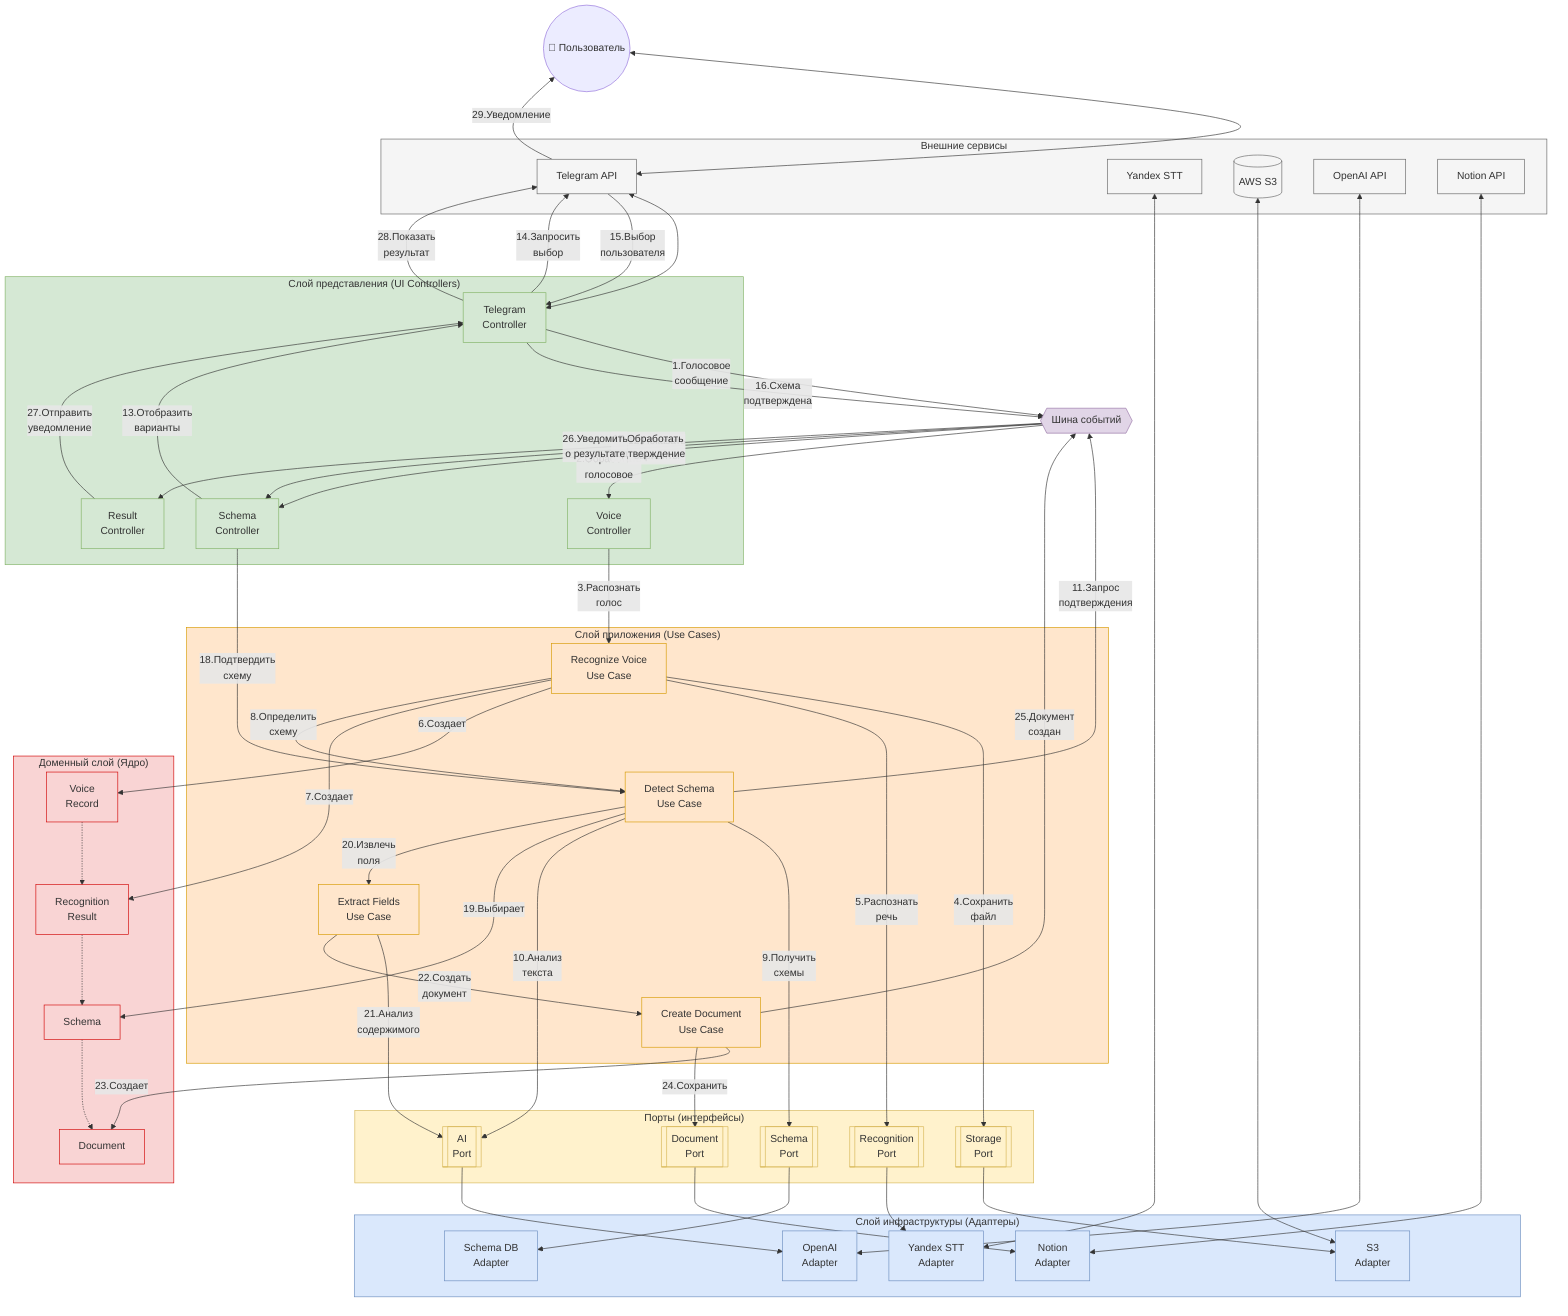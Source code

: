 flowchart TB
    %% Основной пользователь
    User((👤 Пользователь))
    
    %% Направление для всех подграфов - сверху вниз
    
    %% Внешние сервисы (верхний уровень)
    subgraph ExternalServices["Внешние сервисы"]
        direction LR
        TelegramAPI[Telegram API]
        YandexSTT[Yandex STT]
        S3[(AWS S3)]
        OpenAI[OpenAI API]
        NotionAPI[Notion API]
    end
    
    %% Слой адаптеров - UI Controllers
    subgraph UIControllers["Слой представления (UI Controllers)"]
        direction LR
        TelegramController[Telegram<br>Controller]
        VoiceController[Voice<br>Controller]
        SchemaController[Schema<br>Controller]
        ResultController[Result<br>Controller]
    end
    
    %% Слой адаптеров - External Adapters
    subgraph ExternalAdapters["Слой инфраструктуры (Адаптеры)"]
        direction LR
        YandexSTTAdapter[Yandex STT<br>Adapter]
        S3Adapter[S3<br>Adapter]
        SchemaDBAdapter[Schema DB<br>Adapter]
        OpenAIAdapter[OpenAI<br>Adapter]
        NotionAdapter[Notion<br>Adapter]
    end
    
    %% Слой приложения - Use Cases
    subgraph ApplicationLayer["Слой приложения (Use Cases)"]
        direction LR
        RecognizeVoiceUseCase[Recognize Voice<br>Use Case]
        DetectSchemaUseCase[Detect Schema<br>Use Case]
        ExtractFieldsUseCase[Extract Fields<br>Use Case]
        CreateDocumentUseCase[Create Document<br>Use Case]
    end
    
    %% Порты приложения
    subgraph Ports["Порты (интерфейсы)"]
        direction LR
        StoragePort[[Storage<br>Port]]
        RecognitionPort[[Recognition<br>Port]]
        SchemaPort[[Schema<br>Port]]
        AIPort[[AI<br>Port]]
        DocumentPort[[Document<br>Port]]
    end
    
    %% Доменный слой (центр архитектуры)
    subgraph DomainLayer["Доменный слой (Ядро)"]
        direction LR
        VoiceRecord[Voice<br>Record]
        RecognitionResult[Recognition<br>Result]
        Schema[Schema]
        Document[Document]
    end
    
    %% Шина событий (отдельно)
    EventBus{{"Шина событий"}}
    
    %% Взаимодействие с пользователем
    User <--> TelegramAPI
    
    %% Связи внешних сервисов с адаптерами
    TelegramAPI <--> TelegramController
    YandexSTT <--> YandexSTTAdapter
    S3 <--> S3Adapter
    OpenAI <--> OpenAIAdapter
    NotionAPI <--> NotionAdapter
    
    %% Связи UI контроллеров с событиями и use cases
    TelegramController -->|"1.Голосовое<br>сообщение"| EventBus
    EventBus -->|"2.Обработать<br>голосовое"| VoiceController
    VoiceController -->|"3.Распознать<br>голос"| RecognizeVoiceUseCase
    
    %% Связи Use Cases с портами
    RecognizeVoiceUseCase -->|"4.Сохранить<br>файл"| StoragePort
    RecognizeVoiceUseCase -->|"5.Распознать<br>речь"| RecognitionPort
    
    %% Связи портов с адаптерами
    StoragePort --> S3Adapter
    RecognitionPort --> YandexSTTAdapter
    
    %% Работа с доменными моделями
    RecognizeVoiceUseCase -->|"6.Создает"| VoiceRecord
    RecognizeVoiceUseCase -->|"7.Создает"| RecognitionResult
    
    %% Переход к определению схемы
    RecognizeVoiceUseCase -->|"8.Определить<br>схему"| DetectSchemaUseCase
    
    %% Взаимодействие с портами для определения схемы
    DetectSchemaUseCase -->|"9.Получить<br>схемы"| SchemaPort
    DetectSchemaUseCase -->|"10.Анализ<br>текста"| AIPort
    
    %% Связи портов с адаптерами для определения схемы
    SchemaPort --> SchemaDBAdapter
    AIPort --> OpenAIAdapter
    
    %% Подтверждение схемы через UI
    DetectSchemaUseCase -->|"11.Запрос<br>подтверждения"| EventBus
    EventBus -->|"12.Показать<br>варианты"| SchemaController
    SchemaController -->|"13.Отобразить<br>варианты"| TelegramController
    TelegramController -->|"14.Запросить<br>выбор"| TelegramAPI
    
    %% Получение подтверждения от пользователя
    TelegramAPI -->|"15.Выбор<br>пользователя"| TelegramController
    TelegramController -->|"16.Схема<br>подтверждена"| EventBus
    EventBus -->|"17.Обработать<br>подтверждение"| SchemaController
    SchemaController -->|"18.Подтвердить<br>схему"| DetectSchemaUseCase
    
    %% Работа с доменной моделью схемы
    DetectSchemaUseCase -->|"19.Выбирает"| Schema
    
    %% Извлечение полей и создание документа
    DetectSchemaUseCase -->|"20.Извлечь<br>поля"| ExtractFieldsUseCase
    ExtractFieldsUseCase -->|"21.Анализ<br>содержимого"| AIPort
    ExtractFieldsUseCase -->|"22.Создать<br>документ"| CreateDocumentUseCase
    
    %% Создание документа и сохранение в Notion
    CreateDocumentUseCase -->|"23.Создает"| Document
    CreateDocumentUseCase -->|"24.Сохранить"| DocumentPort
    DocumentPort --> NotionAdapter
    
    %% Уведомление о результате
    CreateDocumentUseCase -->|"25.Документ<br>создан"| EventBus
    EventBus -->|"26.Уведомить<br>о результате"| ResultController
    ResultController -->|"27.Отправить<br>уведомление"| TelegramController
    TelegramController -->|"28.Показать<br>результат"| TelegramAPI
    TelegramAPI -->|"29.Уведомление"| User
    
    %% Неявные связи между доменными моделями (отношения)
    VoiceRecord -.-> RecognitionResult
    RecognitionResult -.-> Schema
    Schema -.-> Document
    
    %% Стили слоев
    classDef domainLayer fill:#f9d4d4,stroke:#d10505,color:#333
    classDef applicationLayer fill:#ffe6cc,stroke:#d79b00,color:#333
    classDef portsLayer fill:#fff2cc,stroke:#d6b656,color:#333
    classDef adaptersLayer fill:#dae8fc,stroke:#6c8ebf,color:#333
    classDef uiLayer fill:#d5e8d4,stroke:#82b366,color:#333
    classDef externalLayer fill:#f5f5f5,stroke:#666666,color:#333
    classDef eventBusStyle fill:#e1d5e7,stroke:#9673a6,color:#333
    
    class DomainLayer,VoiceRecord,RecognitionResult,Schema,Document domainLayer
    class ApplicationLayer,RecognizeVoiceUseCase,DetectSchemaUseCase,ExtractFieldsUseCase,CreateDocumentUseCase applicationLayer
    class Ports,StoragePort,RecognitionPort,SchemaPort,AIPort,DocumentPort portsLayer
    class ExternalAdapters,YandexSTTAdapter,S3Adapter,SchemaDBAdapter,OpenAIAdapter,NotionAdapter adaptersLayer
    class UIControllers,TelegramController,VoiceController,SchemaController,ResultController uiLayer
    class ExternalServices,TelegramAPI,YandexSTT,S3,OpenAI,NotionAPI externalLayer
    class EventBus eventBusStyle